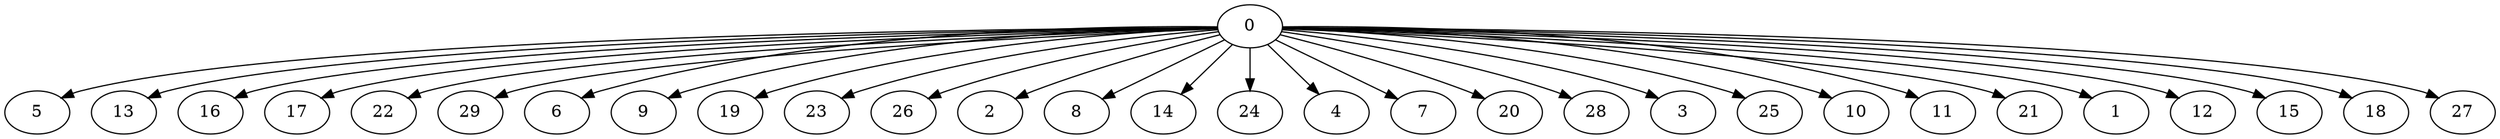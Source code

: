 digraph "Fork_Nodes_30_CCR_0.96_WeightType_Random" {
	graph ["Duplicate states"=0,
		GraphType=Fork,
		"Max states in OPEN"=0,
		Modes="120000ms; topo-ordered tasks, ; Pruning: task equivalence, fixed order ready list, ; F-value: ; Optimisation: best schedule length (\
SL) optimisation on equal, ",
		NumberOfTasks=30,
		"Pruned using list schedule length"=10372064,
		"States removed from OPEN"=0,
		TargetSystem="Homogeneous-2",
		"Time to schedule (ms)"=6211,
		"Total idle time"=7,
		"Total schedule length"=97,
		"Total sequential time"=186,
		"Total states created"=21178439
	];
	0	["Finish time"=5,
		Processor=0,
		"Start time"=0,
		Weight=5];
	5	["Finish time"=14,
		Processor=0,
		"Start time"=5,
		Weight=9];
	0 -> 5	[Weight=8];
	13	["Finish time"=23,
		Processor=0,
		"Start time"=14,
		Weight=9];
	0 -> 13	[Weight=10];
	16	["Finish time"=16,
		Processor=1,
		"Start time"=7,
		Weight=9];
	0 -> 16	[Weight=2];
	17	["Finish time"=25,
		Processor=1,
		"Start time"=16,
		Weight=9];
	0 -> 17	[Weight=9];
	22	["Finish time"=32,
		Processor=0,
		"Start time"=23,
		Weight=9];
	0 -> 22	[Weight=2];
	29	["Finish time"=34,
		Processor=1,
		"Start time"=25,
		Weight=9];
	0 -> 29	[Weight=6];
	6	["Finish time"=40,
		Processor=0,
		"Start time"=32,
		Weight=8];
	0 -> 6	[Weight=2];
	9	["Finish time"=42,
		Processor=1,
		"Start time"=34,
		Weight=8];
	0 -> 9	[Weight=6];
	19	["Finish time"=48,
		Processor=0,
		"Start time"=40,
		Weight=8];
	0 -> 19	[Weight=2];
	23	["Finish time"=50,
		Processor=1,
		"Start time"=42,
		Weight=8];
	0 -> 23	[Weight=2];
	26	["Finish time"=56,
		Processor=0,
		"Start time"=48,
		Weight=8];
	0 -> 26	[Weight=4];
	2	["Finish time"=57,
		Processor=1,
		"Start time"=50,
		Weight=7];
	0 -> 2	[Weight=7];
	8	["Finish time"=63,
		Processor=0,
		"Start time"=56,
		Weight=7];
	0 -> 8	[Weight=8];
	14	["Finish time"=64,
		Processor=1,
		"Start time"=57,
		Weight=7];
	0 -> 14	[Weight=6];
	24	["Finish time"=70,
		Processor=0,
		"Start time"=63,
		Weight=7];
	0 -> 24	[Weight=9];
	4	["Finish time"=70,
		Processor=1,
		"Start time"=64,
		Weight=6];
	0 -> 4	[Weight=10];
	7	["Finish time"=76,
		Processor=0,
		"Start time"=70,
		Weight=6];
	0 -> 7	[Weight=3];
	20	["Finish time"=76,
		Processor=1,
		"Start time"=70,
		Weight=6];
	0 -> 20	[Weight=4];
	28	["Finish time"=82,
		Processor=0,
		"Start time"=76,
		Weight=6];
	0 -> 28	[Weight=4];
	3	["Finish time"=81,
		Processor=1,
		"Start time"=76,
		Weight=5];
	0 -> 3	[Weight=7];
	25	["Finish time"=86,
		Processor=1,
		"Start time"=81,
		Weight=5];
	0 -> 25	[Weight=9];
	10	["Finish time"=86,
		Processor=0,
		"Start time"=82,
		Weight=4];
	0 -> 10	[Weight=10];
	11	["Finish time"=90,
		Processor=0,
		"Start time"=86,
		Weight=4];
	0 -> 11	[Weight=4];
	21	["Finish time"=90,
		Processor=1,
		"Start time"=86,
		Weight=4];
	0 -> 21	[Weight=10];
	1	["Finish time"=93,
		Processor=0,
		"Start time"=90,
		Weight=3];
	0 -> 1	[Weight=8];
	12	["Finish time"=93,
		Processor=1,
		"Start time"=90,
		Weight=3];
	0 -> 12	[Weight=6];
	15	["Finish time"=96,
		Processor=0,
		"Start time"=93,
		Weight=3];
	0 -> 15	[Weight=10];
	18	["Finish time"=95,
		Processor=1,
		"Start time"=93,
		Weight=2];
	0 -> 18	[Weight=4];
	27	["Finish time"=97,
		Processor=1,
		"Start time"=95,
		Weight=2];
	0 -> 27	[Weight=7];
}
